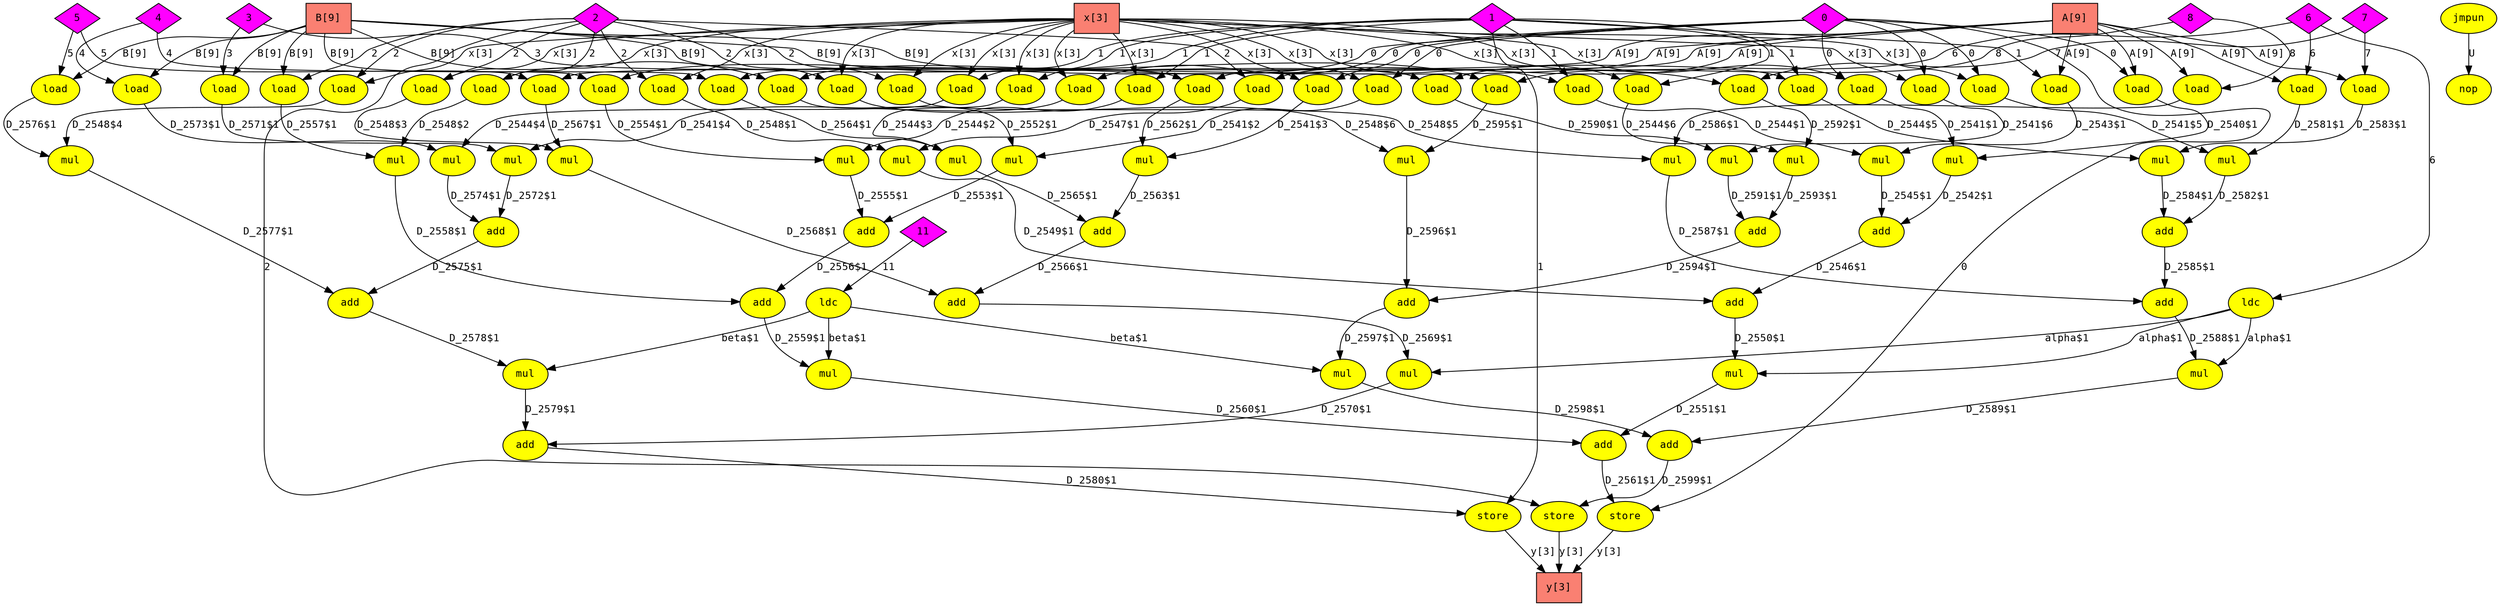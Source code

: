 digraph foo
{
  graph [rankdir="TB", nodesep = "0.175"];
  node [fontname="Courier", fontsize="12", style="filled"];
  edge [fontname="Courier", fontsize="12"];

  A  [label="A[9]", ntype="hwelem", argix="-1", dataspec="s32", bb="-1", shape="box", fillcolor="salmon"];
  B  [label="B[9]", ntype="hwelem", argix="-1", dataspec="s32", bb="-1", shape="box", fillcolor="salmon"];
  add_12  [label="add", ntype="operation", argix="-1", dataspec="na", bb="1", shape="ellipse", fillcolor="yellow"];
  add_20  [label="add", ntype="operation", argix="-1", dataspec="na", bb="1", shape="ellipse", fillcolor="yellow"];
  add_24  [label="add", ntype="operation", argix="-1", dataspec="na", bb="1", shape="ellipse", fillcolor="yellow"];
  add_26  [label="add", ntype="operation", argix="-1", dataspec="na", bb="1", shape="ellipse", fillcolor="yellow"];
  add_34  [label="add", ntype="operation", argix="-1", dataspec="na", bb="1", shape="ellipse", fillcolor="yellow"];
  add_38  [label="add", ntype="operation", argix="-1", dataspec="na", bb="1", shape="ellipse", fillcolor="yellow"];
  add_46  [label="add", ntype="operation", argix="-1", dataspec="na", bb="1", shape="ellipse", fillcolor="yellow"];
  add_50  [label="add", ntype="operation", argix="-1", dataspec="na", bb="1", shape="ellipse", fillcolor="yellow"];
  add_52  [label="add", ntype="operation", argix="-1", dataspec="na", bb="1", shape="ellipse", fillcolor="yellow"];
  add_60  [label="add", ntype="operation", argix="-1", dataspec="na", bb="1", shape="ellipse", fillcolor="yellow"];
  add_64  [label="add", ntype="operation", argix="-1", dataspec="na", bb="1", shape="ellipse", fillcolor="yellow"];
  add_72  [label="add", ntype="operation", argix="-1", dataspec="na", bb="1", shape="ellipse", fillcolor="yellow"];
  add_76  [label="add", ntype="operation", argix="-1", dataspec="na", bb="1", shape="ellipse", fillcolor="yellow"];
  add_78  [label="add", ntype="operation", argix="-1", dataspec="na", bb="1", shape="ellipse", fillcolor="yellow"];
  add_8  [label="add", ntype="operation", argix="-1", dataspec="na", bb="1", shape="ellipse", fillcolor="yellow"];
  cnst0  [label="0", ntype="constant", argix="-1", dataspec="s32", bb="-1", shape="diamond", fillcolor="magenta"];
  cnst1  [label="1", ntype="constant", argix="-1", dataspec="s32", bb="-1", shape="diamond", fillcolor="magenta"];
  cnst11  [label="11", ntype="constant", argix="-1", dataspec="s32", bb="-1", shape="diamond", fillcolor="magenta"];
  cnst2  [label="2", ntype="constant", argix="-1", dataspec="s32", bb="-1", shape="diamond", fillcolor="magenta"];
  cnst3  [label="3", ntype="constant", argix="-1", dataspec="s32", bb="-1", shape="diamond", fillcolor="magenta"];
  cnst4  [label="4", ntype="constant", argix="-1", dataspec="s32", bb="-1", shape="diamond", fillcolor="magenta"];
  cnst5  [label="5", ntype="constant", argix="-1", dataspec="s32", bb="-1", shape="diamond", fillcolor="magenta"];
  cnst6  [label="6", ntype="constant", argix="-1", dataspec="s32", bb="-1", shape="diamond", fillcolor="magenta"];
  cnst7  [label="7", ntype="constant", argix="-1", dataspec="s32", bb="-1", shape="diamond", fillcolor="magenta"];
  cnst8  [label="8", ntype="constant", argix="-1", dataspec="s32", bb="-1", shape="diamond", fillcolor="magenta"];
  jmpun_80  [label="jmpun", ntype="operation", argix="-1", dataspec="na", bb="1", shape="ellipse", fillcolor="yellow"];
  ldc_0  [label="ldc", ntype="operation", argix="-1", dataspec="na", bb="1", shape="ellipse", fillcolor="yellow"];
  ldc_1  [label="ldc", ntype="operation", argix="-1", dataspec="na", bb="1", shape="ellipse", fillcolor="yellow"];
  load_10  [label="load", ntype="operation", argix="-1", dataspec="na", bb="1", shape="ellipse", fillcolor="yellow"];
  load_14  [label="load", ntype="operation", argix="-1", dataspec="na", bb="1", shape="ellipse", fillcolor="yellow"];
  load_15  [label="load", ntype="operation", argix="-1", dataspec="na", bb="1", shape="ellipse", fillcolor="yellow"];
  load_17  [label="load", ntype="operation", argix="-1", dataspec="na", bb="1", shape="ellipse", fillcolor="yellow"];
  load_18  [label="load", ntype="operation", argix="-1", dataspec="na", bb="1", shape="ellipse", fillcolor="yellow"];
  load_2  [label="load", ntype="operation", argix="-1", dataspec="na", bb="1", shape="ellipse", fillcolor="yellow"];
  load_21  [label="load", ntype="operation", argix="-1", dataspec="na", bb="1", shape="ellipse", fillcolor="yellow"];
  load_22  [label="load", ntype="operation", argix="-1", dataspec="na", bb="1", shape="ellipse", fillcolor="yellow"];
  load_28  [label="load", ntype="operation", argix="-1", dataspec="na", bb="1", shape="ellipse", fillcolor="yellow"];
  load_29  [label="load", ntype="operation", argix="-1", dataspec="na", bb="1", shape="ellipse", fillcolor="yellow"];
  load_3  [label="load", ntype="operation", argix="-1", dataspec="na", bb="1", shape="ellipse", fillcolor="yellow"];
  load_31  [label="load", ntype="operation", argix="-1", dataspec="na", bb="1", shape="ellipse", fillcolor="yellow"];
  load_32  [label="load", ntype="operation", argix="-1", dataspec="na", bb="1", shape="ellipse", fillcolor="yellow"];
  load_35  [label="load", ntype="operation", argix="-1", dataspec="na", bb="1", shape="ellipse", fillcolor="yellow"];
  load_36  [label="load", ntype="operation", argix="-1", dataspec="na", bb="1", shape="ellipse", fillcolor="yellow"];
  load_40  [label="load", ntype="operation", argix="-1", dataspec="na", bb="1", shape="ellipse", fillcolor="yellow"];
  load_41  [label="load", ntype="operation", argix="-1", dataspec="na", bb="1", shape="ellipse", fillcolor="yellow"];
  load_43  [label="load", ntype="operation", argix="-1", dataspec="na", bb="1", shape="ellipse", fillcolor="yellow"];
  load_44  [label="load", ntype="operation", argix="-1", dataspec="na", bb="1", shape="ellipse", fillcolor="yellow"];
  load_47  [label="load", ntype="operation", argix="-1", dataspec="na", bb="1", shape="ellipse", fillcolor="yellow"];
  load_48  [label="load", ntype="operation", argix="-1", dataspec="na", bb="1", shape="ellipse", fillcolor="yellow"];
  load_5  [label="load", ntype="operation", argix="-1", dataspec="na", bb="1", shape="ellipse", fillcolor="yellow"];
  load_54  [label="load", ntype="operation", argix="-1", dataspec="na", bb="1", shape="ellipse", fillcolor="yellow"];
  load_55  [label="load", ntype="operation", argix="-1", dataspec="na", bb="1", shape="ellipse", fillcolor="yellow"];
  load_57  [label="load", ntype="operation", argix="-1", dataspec="na", bb="1", shape="ellipse", fillcolor="yellow"];
  load_58  [label="load", ntype="operation", argix="-1", dataspec="na", bb="1", shape="ellipse", fillcolor="yellow"];
  load_6  [label="load", ntype="operation", argix="-1", dataspec="na", bb="1", shape="ellipse", fillcolor="yellow"];
  load_61  [label="load", ntype="operation", argix="-1", dataspec="na", bb="1", shape="ellipse", fillcolor="yellow"];
  load_62  [label="load", ntype="operation", argix="-1", dataspec="na", bb="1", shape="ellipse", fillcolor="yellow"];
  load_66  [label="load", ntype="operation", argix="-1", dataspec="na", bb="1", shape="ellipse", fillcolor="yellow"];
  load_67  [label="load", ntype="operation", argix="-1", dataspec="na", bb="1", shape="ellipse", fillcolor="yellow"];
  load_69  [label="load", ntype="operation", argix="-1", dataspec="na", bb="1", shape="ellipse", fillcolor="yellow"];
  load_70  [label="load", ntype="operation", argix="-1", dataspec="na", bb="1", shape="ellipse", fillcolor="yellow"];
  load_73  [label="load", ntype="operation", argix="-1", dataspec="na", bb="1", shape="ellipse", fillcolor="yellow"];
  load_74  [label="load", ntype="operation", argix="-1", dataspec="na", bb="1", shape="ellipse", fillcolor="yellow"];
  load_9  [label="load", ntype="operation", argix="-1", dataspec="na", bb="1", shape="ellipse", fillcolor="yellow"];
  mul_11  [label="mul", ntype="operation", argix="-1", dataspec="na", bb="1", shape="ellipse", fillcolor="yellow"];
  mul_13  [label="mul", ntype="operation", argix="-1", dataspec="na", bb="1", shape="ellipse", fillcolor="yellow"];
  mul_16  [label="mul", ntype="operation", argix="-1", dataspec="na", bb="1", shape="ellipse", fillcolor="yellow"];
  mul_19  [label="mul", ntype="operation", argix="-1", dataspec="na", bb="1", shape="ellipse", fillcolor="yellow"];
  mul_23  [label="mul", ntype="operation", argix="-1", dataspec="na", bb="1", shape="ellipse", fillcolor="yellow"];
  mul_25  [label="mul", ntype="operation", argix="-1", dataspec="na", bb="1", shape="ellipse", fillcolor="yellow"];
  mul_30  [label="mul", ntype="operation", argix="-1", dataspec="na", bb="1", shape="ellipse", fillcolor="yellow"];
  mul_33  [label="mul", ntype="operation", argix="-1", dataspec="na", bb="1", shape="ellipse", fillcolor="yellow"];
  mul_37  [label="mul", ntype="operation", argix="-1", dataspec="na", bb="1", shape="ellipse", fillcolor="yellow"];
  mul_39  [label="mul", ntype="operation", argix="-1", dataspec="na", bb="1", shape="ellipse", fillcolor="yellow"];
  mul_4  [label="mul", ntype="operation", argix="-1", dataspec="na", bb="1", shape="ellipse", fillcolor="yellow"];
  mul_42  [label="mul", ntype="operation", argix="-1", dataspec="na", bb="1", shape="ellipse", fillcolor="yellow"];
  mul_45  [label="mul", ntype="operation", argix="-1", dataspec="na", bb="1", shape="ellipse", fillcolor="yellow"];
  mul_49  [label="mul", ntype="operation", argix="-1", dataspec="na", bb="1", shape="ellipse", fillcolor="yellow"];
  mul_51  [label="mul", ntype="operation", argix="-1", dataspec="na", bb="1", shape="ellipse", fillcolor="yellow"];
  mul_56  [label="mul", ntype="operation", argix="-1", dataspec="na", bb="1", shape="ellipse", fillcolor="yellow"];
  mul_59  [label="mul", ntype="operation", argix="-1", dataspec="na", bb="1", shape="ellipse", fillcolor="yellow"];
  mul_63  [label="mul", ntype="operation", argix="-1", dataspec="na", bb="1", shape="ellipse", fillcolor="yellow"];
  mul_65  [label="mul", ntype="operation", argix="-1", dataspec="na", bb="1", shape="ellipse", fillcolor="yellow"];
  mul_68  [label="mul", ntype="operation", argix="-1", dataspec="na", bb="1", shape="ellipse", fillcolor="yellow"];
  mul_7  [label="mul", ntype="operation", argix="-1", dataspec="na", bb="1", shape="ellipse", fillcolor="yellow"];
  mul_71  [label="mul", ntype="operation", argix="-1", dataspec="na", bb="1", shape="ellipse", fillcolor="yellow"];
  mul_75  [label="mul", ntype="operation", argix="-1", dataspec="na", bb="1", shape="ellipse", fillcolor="yellow"];
  mul_77  [label="mul", ntype="operation", argix="-1", dataspec="na", bb="1", shape="ellipse", fillcolor="yellow"];
  nop_81  [label="nop", ntype="operation", argix="-1", dataspec="na", bb="2", shape="ellipse", fillcolor="yellow"];
  store_27  [label="store", ntype="operation", argix="-1", dataspec="na", bb="1", shape="ellipse", fillcolor="yellow"];
  store_53  [label="store", ntype="operation", argix="-1", dataspec="na", bb="1", shape="ellipse", fillcolor="yellow"];
  store_79  [label="store", ntype="operation", argix="-1", dataspec="na", bb="1", shape="ellipse", fillcolor="yellow"];
  x  [label="x[3]", ntype="hwelem", argix="-1", dataspec="s32", bb="-1", shape="box", fillcolor="salmon"];
  y  [label="y[3]", ntype="hwelem", argix="-1", dataspec="s32", bb="-1", shape="box", fillcolor="salmon"];

  A -> load_2  [label="A[9]", etype="D", vtype="localvar", order="1", argix="-1", dataspec="s32"];
  A -> load_28  [label="A[9]", etype="D", vtype="localvar", order="1", argix="-1", dataspec="s32"];
  A -> load_31  [label="A[9]", etype="D", vtype="localvar", order="1", argix="-1", dataspec="s32"];
  A -> load_35  [label="A[9]", etype="D", vtype="localvar", order="1", argix="-1", dataspec="s32"];
  A -> load_5  [label="A[9]", etype="D", vtype="localvar", order="1", argix="-1", dataspec="s32"];
  A -> load_54  [label="A[9]", etype="D", vtype="localvar", order="1", argix="-1", dataspec="s32"];
  A -> load_57  [label="A[9]", etype="D", vtype="localvar", order="1", argix="-1", dataspec="s32"];
  A -> load_61  [label="A[9]", etype="D", vtype="localvar", order="1", argix="-1", dataspec="s32"];
  A -> load_9  [label="A[9]", etype="D", vtype="localvar", order="1", argix="-1", dataspec="s32"];
  B -> load_14  [label="B[9]", etype="D", vtype="localvar", order="1", argix="-1", dataspec="s32"];
  B -> load_17  [label="B[9]", etype="D", vtype="localvar", order="1", argix="-1", dataspec="s32"];
  B -> load_21  [label="B[9]", etype="D", vtype="localvar", order="1", argix="-1", dataspec="s32"];
  B -> load_40  [label="B[9]", etype="D", vtype="localvar", order="1", argix="-1", dataspec="s32"];
  B -> load_43  [label="B[9]", etype="D", vtype="localvar", order="1", argix="-1", dataspec="s32"];
  B -> load_47  [label="B[9]", etype="D", vtype="localvar", order="1", argix="-1", dataspec="s32"];
  B -> load_66  [label="B[9]", etype="D", vtype="localvar", order="1", argix="-1", dataspec="s32"];
  B -> load_69  [label="B[9]", etype="D", vtype="localvar", order="1", argix="-1", dataspec="s32"];
  B -> load_73  [label="B[9]", etype="D", vtype="localvar", order="1", argix="-1", dataspec="s32"];
  add_12 -> mul_13  [label="D_2550$1", etype="D", vtype="localvar", order="1", argix="-1", dataspec="s32"];
  add_20 -> add_24  [label="D_2556$1", etype="D", vtype="localvar", order="1", argix="-1", dataspec="s32"];
  add_24 -> mul_25  [label="D_2559$1", etype="D", vtype="localvar", order="1", argix="-1", dataspec="s32"];
  add_26 -> store_27  [label="D_2561$1", etype="D", vtype="localvar", order="1", argix="-1", dataspec="s32"];
  add_34 -> add_38  [label="D_2566$1", etype="D", vtype="localvar", order="1", argix="-1", dataspec="s32"];
  add_38 -> mul_39  [label="D_2569$1", etype="D", vtype="localvar", order="1", argix="-1", dataspec="s32"];
  add_46 -> add_50  [label="D_2575$1", etype="D", vtype="localvar", order="1", argix="-1", dataspec="s32"];
  add_50 -> mul_51  [label="D_2578$1", etype="D", vtype="localvar", order="1", argix="-1", dataspec="s32"];
  add_52 -> store_53  [label="D_2580$1", etype="D", vtype="localvar", order="1", argix="-1", dataspec="s32"];
  add_60 -> add_64  [label="D_2585$1", etype="D", vtype="localvar", order="1", argix="-1", dataspec="s32"];
  add_64 -> mul_65  [label="D_2588$1", etype="D", vtype="localvar", order="1", argix="-1", dataspec="s32"];
  add_72 -> add_76  [label="D_2594$1", etype="D", vtype="localvar", order="1", argix="-1", dataspec="s32"];
  add_76 -> mul_77  [label="D_2597$1", etype="D", vtype="localvar", order="1", argix="-1", dataspec="s32"];
  add_78 -> store_79  [label="D_2599$1", etype="D", vtype="localvar", order="1", argix="-1", dataspec="s32"];
  add_8 -> add_12  [label="D_2546$1", etype="D", vtype="localvar", order="1", argix="-1", dataspec="s32"];
  cnst0 -> load_14  [label="0", etype="D", vtype="globalvar", order="2", argix="-1", dataspec="s32"];
  cnst0 -> load_15  [label="0", etype="D", vtype="globalvar", order="2", argix="-1", dataspec="s32"];
  cnst0 -> load_2  [label="0", etype="D", vtype="globalvar", order="2", argix="-1", dataspec="s32"];
  cnst0 -> load_29  [label="0", etype="D", vtype="globalvar", order="2", argix="-1", dataspec="s32"];
  cnst0 -> load_3  [label="0", etype="D", vtype="globalvar", order="2", argix="-1", dataspec="s32"];
  cnst0 -> load_41  [label="0", etype="D", vtype="globalvar", order="2", argix="-1", dataspec="s32"];
  cnst0 -> load_55  [label="0", etype="D", vtype="globalvar", order="2", argix="-1", dataspec="s32"];
  cnst0 -> load_67  [label="0", etype="D", vtype="globalvar", order="2", argix="-1", dataspec="s32"];
  cnst0 -> store_27  [label="0", etype="D", vtype="globalvar", order="2", argix="-1", dataspec="s32"];
  cnst11 -> ldc_1  [label="11", etype="D", vtype="globalvar", order="1", argix="-1", dataspec="s32"];
  cnst1 -> load_17  [label="1", etype="D", vtype="globalvar", order="2", argix="-1", dataspec="s32"];
  cnst1 -> load_18  [label="1", etype="D", vtype="globalvar", order="2", argix="-1", dataspec="s32"];
  cnst1 -> load_32  [label="1", etype="D", vtype="globalvar", order="2", argix="-1", dataspec="s32"];
  cnst1 -> load_44  [label="1", etype="D", vtype="globalvar", order="2", argix="-1", dataspec="s32"];
  cnst1 -> load_5  [label="1", etype="D", vtype="globalvar", order="2", argix="-1", dataspec="s32"];
  cnst1 -> load_58  [label="1", etype="D", vtype="globalvar", order="2", argix="-1", dataspec="s32"];
  cnst1 -> load_6  [label="1", etype="D", vtype="globalvar", order="2", argix="-1", dataspec="s32"];
  cnst1 -> load_70  [label="1", etype="D", vtype="globalvar", order="2", argix="-1", dataspec="s32"];
  cnst1 -> store_53  [label="1", etype="D", vtype="globalvar", order="2", argix="-1", dataspec="s32"];
  cnst2 -> load_10  [label="2", etype="D", vtype="globalvar", order="2", argix="-1", dataspec="s32"];
  cnst2 -> load_21  [label="2", etype="D", vtype="globalvar", order="2", argix="-1", dataspec="s32"];
  cnst2 -> load_22  [label="2", etype="D", vtype="globalvar", order="2", argix="-1", dataspec="s32"];
  cnst2 -> load_36  [label="2", etype="D", vtype="globalvar", order="2", argix="-1", dataspec="s32"];
  cnst2 -> load_48  [label="2", etype="D", vtype="globalvar", order="2", argix="-1", dataspec="s32"];
  cnst2 -> load_62  [label="2", etype="D", vtype="globalvar", order="2", argix="-1", dataspec="s32"];
  cnst2 -> load_74  [label="2", etype="D", vtype="globalvar", order="2", argix="-1", dataspec="s32"];
  cnst2 -> load_9  [label="2", etype="D", vtype="globalvar", order="2", argix="-1", dataspec="s32"];
  cnst2 -> store_79  [label="2", etype="D", vtype="globalvar", order="2", argix="-1", dataspec="s32"];
  cnst3 -> load_28  [label="3", etype="D", vtype="globalvar", order="2", argix="-1", dataspec="s32"];
  cnst3 -> load_40  [label="3", etype="D", vtype="globalvar", order="2", argix="-1", dataspec="s32"];
  cnst4 -> load_31  [label="4", etype="D", vtype="globalvar", order="2", argix="-1", dataspec="s32"];
  cnst4 -> load_43  [label="4", etype="D", vtype="globalvar", order="2", argix="-1", dataspec="s32"];
  cnst5 -> load_35  [label="5", etype="D", vtype="globalvar", order="2", argix="-1", dataspec="s32"];
  cnst5 -> load_47  [label="5", etype="D", vtype="globalvar", order="2", argix="-1", dataspec="s32"];
  cnst6 -> ldc_0  [label="6", etype="D", vtype="globalvar", order="1", argix="-1", dataspec="s32"];
  cnst6 -> load_54  [label="6", etype="D", vtype="globalvar", order="2", argix="-1", dataspec="s32"];
  cnst6 -> load_66  [label="6", etype="D", vtype="globalvar", order="2", argix="-1", dataspec="s32"];
  cnst7 -> load_57  [label="7", etype="D", vtype="globalvar", order="2", argix="-1", dataspec="s32"];
  cnst7 -> load_69  [label="7", etype="D", vtype="globalvar", order="2", argix="-1", dataspec="s32"];
  cnst8 -> load_61  [label="8", etype="D", vtype="globalvar", order="2", argix="-1", dataspec="s32"];
  cnst8 -> load_73  [label="8", etype="D", vtype="globalvar", order="2", argix="-1", dataspec="s32"];
  jmpun_80 -> nop_81  [label="U", etype="U", order="1", argix="-1", dataspec="u1"];
  ldc_0 -> mul_13  [label="alpha$1", etype="D", vtype="localvar", order="2", argix="-1", dataspec="s32"];
  ldc_0 -> mul_39  [label="alpha$1", etype="D", vtype="localvar", order="2", argix="-1", dataspec="s32"];
  ldc_0 -> mul_65  [label="alpha$1", etype="D", vtype="localvar", order="2", argix="-1", dataspec="s32"];
  ldc_1 -> mul_25  [label="beta$1", etype="D", vtype="localvar", order="2", argix="-1", dataspec="s32"];
  ldc_1 -> mul_51  [label="beta$1", etype="D", vtype="localvar", order="2", argix="-1", dataspec="s32"];
  ldc_1 -> mul_77  [label="beta$1", etype="D", vtype="localvar", order="2", argix="-1", dataspec="s32"];
  load_10 -> mul_11  [label="D_2548$1", etype="D", vtype="localvar", order="2", argix="-1", dataspec="s32"];
  load_14 -> mul_16  [label="D_2552$1", etype="D", vtype="localvar", order="1", argix="-1", dataspec="s32"];
  load_15 -> mul_16  [label="D_2541$2", etype="D", vtype="localvar", order="2", argix="-1", dataspec="s32"];
  load_17 -> mul_19  [label="D_2554$1", etype="D", vtype="localvar", order="1", argix="-1", dataspec="s32"];
  load_18 -> mul_19  [label="D_2544$2", etype="D", vtype="localvar", order="2", argix="-1", dataspec="s32"];
  load_21 -> mul_23  [label="D_2557$1", etype="D", vtype="localvar", order="1", argix="-1", dataspec="s32"];
  load_22 -> mul_23  [label="D_2548$2", etype="D", vtype="localvar", order="2", argix="-1", dataspec="s32"];
  load_28 -> mul_30  [label="D_2562$1", etype="D", vtype="localvar", order="1", argix="-1", dataspec="s32"];
  load_29 -> mul_30  [label="D_2541$3", etype="D", vtype="localvar", order="2", argix="-1", dataspec="s32"];
  load_2 -> mul_4  [label="D_2540$1", etype="D", vtype="localvar", order="1", argix="-1", dataspec="s32"];
  load_31 -> mul_33  [label="D_2564$1", etype="D", vtype="localvar", order="1", argix="-1", dataspec="s32"];
  load_32 -> mul_33  [label="D_2544$3", etype="D", vtype="localvar", order="2", argix="-1", dataspec="s32"];
  load_35 -> mul_37  [label="D_2567$1", etype="D", vtype="localvar", order="1", argix="-1", dataspec="s32"];
  load_36 -> mul_37  [label="D_2548$3", etype="D", vtype="localvar", order="2", argix="-1", dataspec="s32"];
  load_3 -> mul_4  [label="D_2541$1", etype="D", vtype="localvar", order="2", argix="-1", dataspec="s32"];
  load_40 -> mul_42  [label="D_2571$1", etype="D", vtype="localvar", order="1", argix="-1", dataspec="s32"];
  load_41 -> mul_42  [label="D_2541$4", etype="D", vtype="localvar", order="2", argix="-1", dataspec="s32"];
  load_43 -> mul_45  [label="D_2573$1", etype="D", vtype="localvar", order="1", argix="-1", dataspec="s32"];
  load_44 -> mul_45  [label="D_2544$4", etype="D", vtype="localvar", order="2", argix="-1", dataspec="s32"];
  load_47 -> mul_49  [label="D_2576$1", etype="D", vtype="localvar", order="1", argix="-1", dataspec="s32"];
  load_48 -> mul_49  [label="D_2548$4", etype="D", vtype="localvar", order="2", argix="-1", dataspec="s32"];
  load_54 -> mul_56  [label="D_2581$1", etype="D", vtype="localvar", order="1", argix="-1", dataspec="s32"];
  load_55 -> mul_56  [label="D_2541$5", etype="D", vtype="localvar", order="2", argix="-1", dataspec="s32"];
  load_57 -> mul_59  [label="D_2583$1", etype="D", vtype="localvar", order="1", argix="-1", dataspec="s32"];
  load_58 -> mul_59  [label="D_2544$5", etype="D", vtype="localvar", order="2", argix="-1", dataspec="s32"];
  load_5 -> mul_7  [label="D_2543$1", etype="D", vtype="localvar", order="1", argix="-1", dataspec="s32"];
  load_61 -> mul_63  [label="D_2586$1", etype="D", vtype="localvar", order="1", argix="-1", dataspec="s32"];
  load_62 -> mul_63  [label="D_2548$5", etype="D", vtype="localvar", order="2", argix="-1", dataspec="s32"];
  load_66 -> mul_68  [label="D_2590$1", etype="D", vtype="localvar", order="1", argix="-1", dataspec="s32"];
  load_67 -> mul_68  [label="D_2541$6", etype="D", vtype="localvar", order="2", argix="-1", dataspec="s32"];
  load_69 -> mul_71  [label="D_2592$1", etype="D", vtype="localvar", order="1", argix="-1", dataspec="s32"];
  load_6 -> mul_7  [label="D_2544$1", etype="D", vtype="localvar", order="2", argix="-1", dataspec="s32"];
  load_70 -> mul_71  [label="D_2544$6", etype="D", vtype="localvar", order="2", argix="-1", dataspec="s32"];
  load_73 -> mul_75  [label="D_2595$1", etype="D", vtype="localvar", order="1", argix="-1", dataspec="s32"];
  load_74 -> mul_75  [label="D_2548$6", etype="D", vtype="localvar", order="2", argix="-1", dataspec="s32"];
  load_9 -> mul_11  [label="D_2547$1", etype="D", vtype="localvar", order="1", argix="-1", dataspec="s32"];
  mul_11 -> add_12  [label="D_2549$1", etype="D", vtype="localvar", order="2", argix="-1", dataspec="s32"];
  mul_13 -> add_26  [label="D_2551$1", etype="D", vtype="localvar", order="1", argix="-1", dataspec="s32"];
  mul_16 -> add_20  [label="D_2553$1", etype="D", vtype="localvar", order="1", argix="-1", dataspec="s32"];
  mul_19 -> add_20  [label="D_2555$1", etype="D", vtype="localvar", order="2", argix="-1", dataspec="s32"];
  mul_23 -> add_24  [label="D_2558$1", etype="D", vtype="localvar", order="2", argix="-1", dataspec="s32"];
  mul_25 -> add_26  [label="D_2560$1", etype="D", vtype="localvar", order="2", argix="-1", dataspec="s32"];
  mul_30 -> add_34  [label="D_2563$1", etype="D", vtype="localvar", order="1", argix="-1", dataspec="s32"];
  mul_33 -> add_34  [label="D_2565$1", etype="D", vtype="localvar", order="2", argix="-1", dataspec="s32"];
  mul_37 -> add_38  [label="D_2568$1", etype="D", vtype="localvar", order="2", argix="-1", dataspec="s32"];
  mul_39 -> add_52  [label="D_2570$1", etype="D", vtype="localvar", order="1", argix="-1", dataspec="s32"];
  mul_42 -> add_46  [label="D_2572$1", etype="D", vtype="localvar", order="1", argix="-1", dataspec="s32"];
  mul_45 -> add_46  [label="D_2574$1", etype="D", vtype="localvar", order="2", argix="-1", dataspec="s32"];
  mul_49 -> add_50  [label="D_2577$1", etype="D", vtype="localvar", order="2", argix="-1", dataspec="s32"];
  mul_4 -> add_8  [label="D_2542$1", etype="D", vtype="localvar", order="1", argix="-1", dataspec="s32"];
  mul_51 -> add_52  [label="D_2579$1", etype="D", vtype="localvar", order="2", argix="-1", dataspec="s32"];
  mul_56 -> add_60  [label="D_2582$1", etype="D", vtype="localvar", order="1", argix="-1", dataspec="s32"];
  mul_59 -> add_60  [label="D_2584$1", etype="D", vtype="localvar", order="2", argix="-1", dataspec="s32"];
  mul_63 -> add_64  [label="D_2587$1", etype="D", vtype="localvar", order="2", argix="-1", dataspec="s32"];
  mul_65 -> add_78  [label="D_2589$1", etype="D", vtype="localvar", order="1", argix="-1", dataspec="s32"];
  mul_68 -> add_72  [label="D_2591$1", etype="D", vtype="localvar", order="1", argix="-1", dataspec="s32"];
  mul_71 -> add_72  [label="D_2593$1", etype="D", vtype="localvar", order="2", argix="-1", dataspec="s32"];
  mul_75 -> add_76  [label="D_2596$1", etype="D", vtype="localvar", order="2", argix="-1", dataspec="s32"];
  mul_77 -> add_78  [label="D_2598$1", etype="D", vtype="localvar", order="2", argix="-1", dataspec="s32"];
  mul_7 -> add_8  [label="D_2545$1", etype="D", vtype="localvar", order="2", argix="-1", dataspec="s32"];
  store_27 -> y  [label="y[3]", etype="D", vtype="localvar", order="1", argix="-1", dataspec="s32"];
  store_53 -> y  [label="y[3]", etype="D", vtype="localvar", order="1", argix="-1", dataspec="s32"];
  store_79 -> y  [label="y[3]", etype="D", vtype="localvar", order="1", argix="-1", dataspec="s32"];
  x -> load_10  [label="x[3]", etype="D", vtype="localvar", order="1", argix="-1", dataspec="s32"];
  x -> load_15  [label="x[3]", etype="D", vtype="localvar", order="1", argix="-1", dataspec="s32"];
  x -> load_18  [label="x[3]", etype="D", vtype="localvar", order="1", argix="-1", dataspec="s32"];
  x -> load_22  [label="x[3]", etype="D", vtype="localvar", order="1", argix="-1", dataspec="s32"];
  x -> load_29  [label="x[3]", etype="D", vtype="localvar", order="1", argix="-1", dataspec="s32"];
  x -> load_3  [label="x[3]", etype="D", vtype="localvar", order="1", argix="-1", dataspec="s32"];
  x -> load_32  [label="x[3]", etype="D", vtype="localvar", order="1", argix="-1", dataspec="s32"];
  x -> load_36  [label="x[3]", etype="D", vtype="localvar", order="1", argix="-1", dataspec="s32"];
  x -> load_41  [label="x[3]", etype="D", vtype="localvar", order="1", argix="-1", dataspec="s32"];
  x -> load_44  [label="x[3]", etype="D", vtype="localvar", order="1", argix="-1", dataspec="s32"];
  x -> load_48  [label="x[3]", etype="D", vtype="localvar", order="1", argix="-1", dataspec="s32"];
  x -> load_55  [label="x[3]", etype="D", vtype="localvar", order="1", argix="-1", dataspec="s32"];
  x -> load_58  [label="x[3]", etype="D", vtype="localvar", order="1", argix="-1", dataspec="s32"];
  x -> load_6  [label="x[3]", etype="D", vtype="localvar", order="1", argix="-1", dataspec="s32"];
  x -> load_62  [label="x[3]", etype="D", vtype="localvar", order="1", argix="-1", dataspec="s32"];
  x -> load_67  [label="x[3]", etype="D", vtype="localvar", order="1", argix="-1", dataspec="s32"];
  x -> load_70  [label="x[3]", etype="D", vtype="localvar", order="1", argix="-1", dataspec="s32"];
  x -> load_74  [label="x[3]", etype="D", vtype="localvar", order="1", argix="-1", dataspec="s32"];

}
